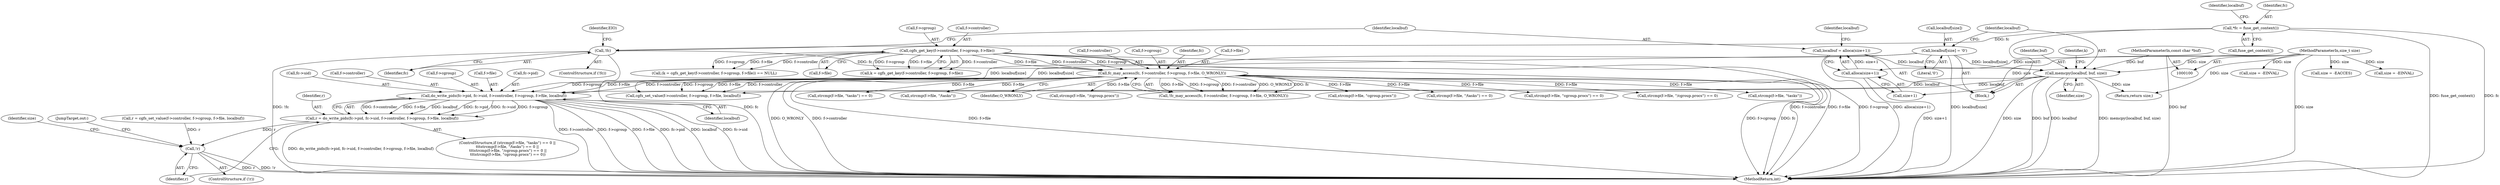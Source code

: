 digraph "0_lxcfs_8ee2a503e102b1a43ec4d83113dc275ab20a869a@API" {
"1000241" [label="(Call,do_write_pids(fc->pid, fc->uid, f->controller, f->cgroup, f->file, localbuf))"];
"1000189" [label="(Call,fc_may_access(fc, f->controller, f->cgroup, f->file, O_WRONLY))"];
"1000146" [label="(Call,!fc)"];
"1000108" [label="(Call,*fc = fuse_get_context())"];
"1000170" [label="(Call,cgfs_get_key(f->controller, f->cgroup, f->file))"];
"1000157" [label="(Call,localbuf[size] = '\0')"];
"1000162" [label="(Call,memcpy(localbuf, buf, size))"];
"1000151" [label="(Call,localbuf = alloca(size+1))"];
"1000153" [label="(Call,alloca(size+1))"];
"1000103" [label="(MethodParameterIn,size_t size)"];
"1000102" [label="(MethodParameterIn,const char *buf)"];
"1000239" [label="(Call,r = do_write_pids(fc->pid, fc->uid, f->controller, f->cgroup, f->file, localbuf))"];
"1000273" [label="(Call,!r)"];
"1000158" [label="(Call,localbuf[size])"];
"1000169" [label="(Identifier,k)"];
"1000209" [label="(Call,strcmp(f->file, \"tasks\") == 0)"];
"1000174" [label="(Call,f->cgroup)"];
"1000163" [label="(Identifier,localbuf)"];
"1000113" [label="(Identifier,localbuf)"];
"1000274" [label="(Identifier,r)"];
"1000194" [label="(Call,f->cgroup)"];
"1000106" [label="(Block,)"];
"1000257" [label="(Identifier,localbuf)"];
"1000190" [label="(Identifier,fc)"];
"1000218" [label="(Call,strcmp(f->file, \"/tasks\"))"];
"1000146" [label="(Call,!fc)"];
"1000200" [label="(Identifier,O_WRONLY)"];
"1000108" [label="(Call,*fc = fuse_get_context())"];
"1000150" [label="(Identifier,EIO)"];
"1000197" [label="(Call,f->file)"];
"1000147" [label="(Identifier,fc)"];
"1000177" [label="(Call,f->file)"];
"1000182" [label="(Call,size = -EINVAL)"];
"1000279" [label="(JumpTarget,out:)"];
"1000226" [label="(Call,strcmp(f->file, \"/cgroup.procs\"))"];
"1000240" [label="(Identifier,r)"];
"1000261" [label="(Call,cgfs_set_value(f->controller, f->cgroup, f->file, localbuf))"];
"1000188" [label="(Call,!fc_may_access(fc, f->controller, f->cgroup, f->file, O_WRONLY))"];
"1000171" [label="(Call,f->controller)"];
"1000162" [label="(Call,memcpy(localbuf, buf, size))"];
"1000191" [label="(Call,f->controller)"];
"1000241" [label="(Call,do_write_pids(fc->pid, fc->uid, f->controller, f->cgroup, f->file, localbuf))"];
"1000251" [label="(Call,f->cgroup)"];
"1000254" [label="(Call,f->file)"];
"1000110" [label="(Call,fuse_get_context())"];
"1000242" [label="(Call,fc->pid)"];
"1000233" [label="(Call,strcmp(f->file, \"cgroup.procs\"))"];
"1000165" [label="(Identifier,size)"];
"1000151" [label="(Call,localbuf = alloca(size+1))"];
"1000102" [label="(MethodParameterIn,const char *buf)"];
"1000282" [label="(Return,return size;)"];
"1000202" [label="(Call,size = -EACCES)"];
"1000239" [label="(Call,r = do_write_pids(fc->pid, fc->uid, f->controller, f->cgroup, f->file, localbuf))"];
"1000168" [label="(Call,k = cgfs_get_key(f->controller, f->cgroup, f->file))"];
"1000259" [label="(Call,r = cgfs_set_value(f->controller, f->cgroup, f->file, localbuf))"];
"1000284" [label="(MethodReturn,int)"];
"1000189" [label="(Call,fc_may_access(fc, f->controller, f->cgroup, f->file, O_WRONLY))"];
"1000152" [label="(Identifier,localbuf)"];
"1000245" [label="(Call,fc->uid)"];
"1000153" [label="(Call,alloca(size+1))"];
"1000159" [label="(Identifier,localbuf)"];
"1000103" [label="(MethodParameterIn,size_t size)"];
"1000170" [label="(Call,cgfs_get_key(f->controller, f->cgroup, f->file))"];
"1000161" [label="(Literal,'\0')"];
"1000276" [label="(Identifier,size)"];
"1000217" [label="(Call,strcmp(f->file, \"/tasks\") == 0)"];
"1000272" [label="(ControlStructure,if (!r))"];
"1000157" [label="(Call,localbuf[size] = '\0')"];
"1000164" [label="(Identifier,buf)"];
"1000232" [label="(Call,strcmp(f->file, \"cgroup.procs\") == 0)"];
"1000145" [label="(ControlStructure,if (!fc))"];
"1000248" [label="(Call,f->controller)"];
"1000275" [label="(Call,size = -EINVAL)"];
"1000207" [label="(ControlStructure,if (strcmp(f->file, \"tasks\") == 0 ||\n\t\t\tstrcmp(f->file, \"/tasks\") == 0 ||\n \t\t\tstrcmp(f->file, \"/cgroup.procs\") == 0 ||\n \t\t\tstrcmp(f->file, \"cgroup.procs\") == 0))"];
"1000109" [label="(Identifier,fc)"];
"1000273" [label="(Call,!r)"];
"1000154" [label="(Call,size+1)"];
"1000225" [label="(Call,strcmp(f->file, \"/cgroup.procs\") == 0)"];
"1000167" [label="(Call,(k = cgfs_get_key(f->controller, f->cgroup, f->file)) == NULL)"];
"1000210" [label="(Call,strcmp(f->file, \"tasks\"))"];
"1000241" -> "1000239"  [label="AST: "];
"1000241" -> "1000257"  [label="CFG: "];
"1000242" -> "1000241"  [label="AST: "];
"1000245" -> "1000241"  [label="AST: "];
"1000248" -> "1000241"  [label="AST: "];
"1000251" -> "1000241"  [label="AST: "];
"1000254" -> "1000241"  [label="AST: "];
"1000257" -> "1000241"  [label="AST: "];
"1000239" -> "1000241"  [label="CFG: "];
"1000241" -> "1000284"  [label="DDG: f->controller"];
"1000241" -> "1000284"  [label="DDG: f->cgroup"];
"1000241" -> "1000284"  [label="DDG: f->file"];
"1000241" -> "1000284"  [label="DDG: fc->pid"];
"1000241" -> "1000284"  [label="DDG: localbuf"];
"1000241" -> "1000284"  [label="DDG: fc->uid"];
"1000241" -> "1000239"  [label="DDG: f->controller"];
"1000241" -> "1000239"  [label="DDG: f->file"];
"1000241" -> "1000239"  [label="DDG: localbuf"];
"1000241" -> "1000239"  [label="DDG: fc->pid"];
"1000241" -> "1000239"  [label="DDG: fc->uid"];
"1000241" -> "1000239"  [label="DDG: f->cgroup"];
"1000189" -> "1000241"  [label="DDG: f->controller"];
"1000189" -> "1000241"  [label="DDG: f->cgroup"];
"1000189" -> "1000241"  [label="DDG: f->file"];
"1000157" -> "1000241"  [label="DDG: localbuf[size]"];
"1000162" -> "1000241"  [label="DDG: localbuf"];
"1000189" -> "1000188"  [label="AST: "];
"1000189" -> "1000200"  [label="CFG: "];
"1000190" -> "1000189"  [label="AST: "];
"1000191" -> "1000189"  [label="AST: "];
"1000194" -> "1000189"  [label="AST: "];
"1000197" -> "1000189"  [label="AST: "];
"1000200" -> "1000189"  [label="AST: "];
"1000188" -> "1000189"  [label="CFG: "];
"1000189" -> "1000284"  [label="DDG: f->cgroup"];
"1000189" -> "1000284"  [label="DDG: fc"];
"1000189" -> "1000284"  [label="DDG: O_WRONLY"];
"1000189" -> "1000284"  [label="DDG: f->controller"];
"1000189" -> "1000284"  [label="DDG: f->file"];
"1000189" -> "1000188"  [label="DDG: f->file"];
"1000189" -> "1000188"  [label="DDG: f->cgroup"];
"1000189" -> "1000188"  [label="DDG: f->controller"];
"1000189" -> "1000188"  [label="DDG: O_WRONLY"];
"1000189" -> "1000188"  [label="DDG: fc"];
"1000146" -> "1000189"  [label="DDG: fc"];
"1000170" -> "1000189"  [label="DDG: f->controller"];
"1000170" -> "1000189"  [label="DDG: f->cgroup"];
"1000170" -> "1000189"  [label="DDG: f->file"];
"1000189" -> "1000209"  [label="DDG: f->file"];
"1000189" -> "1000210"  [label="DDG: f->file"];
"1000189" -> "1000217"  [label="DDG: f->file"];
"1000189" -> "1000218"  [label="DDG: f->file"];
"1000189" -> "1000225"  [label="DDG: f->file"];
"1000189" -> "1000226"  [label="DDG: f->file"];
"1000189" -> "1000232"  [label="DDG: f->file"];
"1000189" -> "1000233"  [label="DDG: f->file"];
"1000189" -> "1000261"  [label="DDG: f->controller"];
"1000189" -> "1000261"  [label="DDG: f->cgroup"];
"1000189" -> "1000261"  [label="DDG: f->file"];
"1000146" -> "1000145"  [label="AST: "];
"1000146" -> "1000147"  [label="CFG: "];
"1000147" -> "1000146"  [label="AST: "];
"1000150" -> "1000146"  [label="CFG: "];
"1000152" -> "1000146"  [label="CFG: "];
"1000146" -> "1000284"  [label="DDG: !fc"];
"1000146" -> "1000284"  [label="DDG: fc"];
"1000108" -> "1000146"  [label="DDG: fc"];
"1000108" -> "1000106"  [label="AST: "];
"1000108" -> "1000110"  [label="CFG: "];
"1000109" -> "1000108"  [label="AST: "];
"1000110" -> "1000108"  [label="AST: "];
"1000113" -> "1000108"  [label="CFG: "];
"1000108" -> "1000284"  [label="DDG: fuse_get_context()"];
"1000108" -> "1000284"  [label="DDG: fc"];
"1000170" -> "1000168"  [label="AST: "];
"1000170" -> "1000177"  [label="CFG: "];
"1000171" -> "1000170"  [label="AST: "];
"1000174" -> "1000170"  [label="AST: "];
"1000177" -> "1000170"  [label="AST: "];
"1000168" -> "1000170"  [label="CFG: "];
"1000170" -> "1000284"  [label="DDG: f->controller"];
"1000170" -> "1000284"  [label="DDG: f->file"];
"1000170" -> "1000284"  [label="DDG: f->cgroup"];
"1000170" -> "1000167"  [label="DDG: f->controller"];
"1000170" -> "1000167"  [label="DDG: f->cgroup"];
"1000170" -> "1000167"  [label="DDG: f->file"];
"1000170" -> "1000168"  [label="DDG: f->controller"];
"1000170" -> "1000168"  [label="DDG: f->cgroup"];
"1000170" -> "1000168"  [label="DDG: f->file"];
"1000157" -> "1000106"  [label="AST: "];
"1000157" -> "1000161"  [label="CFG: "];
"1000158" -> "1000157"  [label="AST: "];
"1000161" -> "1000157"  [label="AST: "];
"1000163" -> "1000157"  [label="CFG: "];
"1000157" -> "1000284"  [label="DDG: localbuf[size]"];
"1000157" -> "1000162"  [label="DDG: localbuf[size]"];
"1000157" -> "1000261"  [label="DDG: localbuf[size]"];
"1000162" -> "1000106"  [label="AST: "];
"1000162" -> "1000165"  [label="CFG: "];
"1000163" -> "1000162"  [label="AST: "];
"1000164" -> "1000162"  [label="AST: "];
"1000165" -> "1000162"  [label="AST: "];
"1000169" -> "1000162"  [label="CFG: "];
"1000162" -> "1000284"  [label="DDG: buf"];
"1000162" -> "1000284"  [label="DDG: localbuf"];
"1000162" -> "1000284"  [label="DDG: memcpy(localbuf, buf, size)"];
"1000162" -> "1000284"  [label="DDG: size"];
"1000151" -> "1000162"  [label="DDG: localbuf"];
"1000102" -> "1000162"  [label="DDG: buf"];
"1000103" -> "1000162"  [label="DDG: size"];
"1000162" -> "1000261"  [label="DDG: localbuf"];
"1000162" -> "1000282"  [label="DDG: size"];
"1000151" -> "1000106"  [label="AST: "];
"1000151" -> "1000153"  [label="CFG: "];
"1000152" -> "1000151"  [label="AST: "];
"1000153" -> "1000151"  [label="AST: "];
"1000159" -> "1000151"  [label="CFG: "];
"1000151" -> "1000284"  [label="DDG: alloca(size+1)"];
"1000153" -> "1000151"  [label="DDG: size+1"];
"1000153" -> "1000154"  [label="CFG: "];
"1000154" -> "1000153"  [label="AST: "];
"1000153" -> "1000284"  [label="DDG: size+1"];
"1000103" -> "1000153"  [label="DDG: size"];
"1000103" -> "1000100"  [label="AST: "];
"1000103" -> "1000284"  [label="DDG: size"];
"1000103" -> "1000154"  [label="DDG: size"];
"1000103" -> "1000182"  [label="DDG: size"];
"1000103" -> "1000202"  [label="DDG: size"];
"1000103" -> "1000275"  [label="DDG: size"];
"1000103" -> "1000282"  [label="DDG: size"];
"1000102" -> "1000100"  [label="AST: "];
"1000102" -> "1000284"  [label="DDG: buf"];
"1000239" -> "1000207"  [label="AST: "];
"1000240" -> "1000239"  [label="AST: "];
"1000274" -> "1000239"  [label="CFG: "];
"1000239" -> "1000284"  [label="DDG: do_write_pids(fc->pid, fc->uid, f->controller, f->cgroup, f->file, localbuf)"];
"1000239" -> "1000273"  [label="DDG: r"];
"1000273" -> "1000272"  [label="AST: "];
"1000273" -> "1000274"  [label="CFG: "];
"1000274" -> "1000273"  [label="AST: "];
"1000276" -> "1000273"  [label="CFG: "];
"1000279" -> "1000273"  [label="CFG: "];
"1000273" -> "1000284"  [label="DDG: r"];
"1000273" -> "1000284"  [label="DDG: !r"];
"1000259" -> "1000273"  [label="DDG: r"];
}
